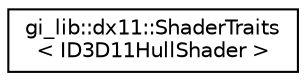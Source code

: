 digraph "Graphical Class Hierarchy"
{
  edge [fontname="Helvetica",fontsize="10",labelfontname="Helvetica",labelfontsize="10"];
  node [fontname="Helvetica",fontsize="10",shape=record];
  rankdir="LR";
  Node1 [label="gi_lib::dx11::ShaderTraits\l\< ID3D11HullShader \>",height=0.2,width=0.4,color="black", fillcolor="white", style="filled",URL="$structgi__lib_1_1dx11_1_1_shader_traits_3_01_i_d3_d11_hull_shader_01_4.html",tooltip="Hull shader type traits. "];
}
